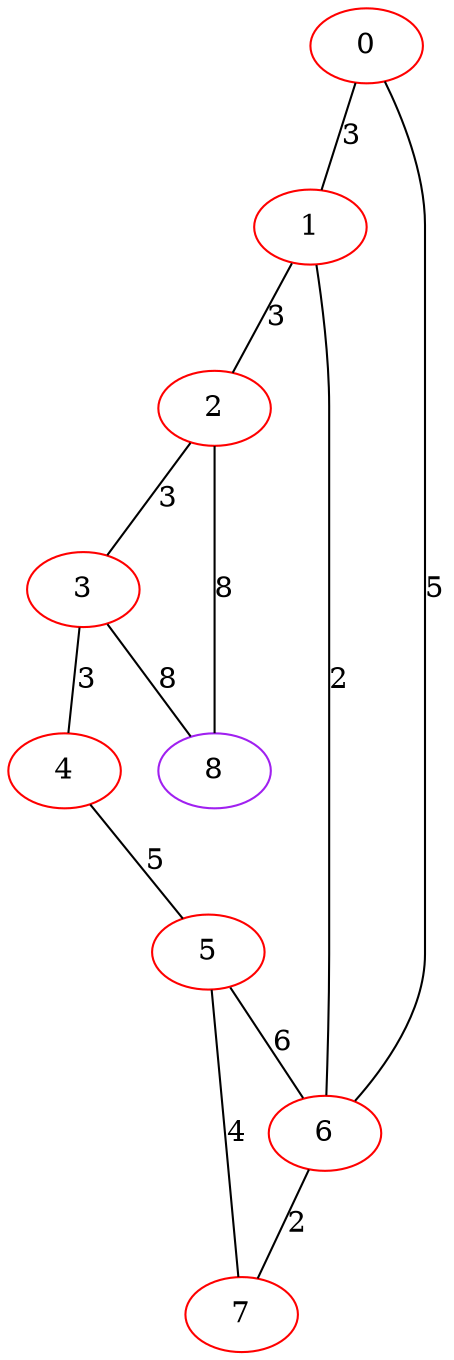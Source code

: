 graph "" {
0 [color=red, weight=1];
1 [color=red, weight=1];
2 [color=red, weight=1];
3 [color=red, weight=1];
4 [color=red, weight=1];
5 [color=red, weight=1];
6 [color=red, weight=1];
7 [color=red, weight=1];
8 [color=purple, weight=4];
0 -- 1  [key=0, label=3];
0 -- 6  [key=0, label=5];
1 -- 2  [key=0, label=3];
1 -- 6  [key=0, label=2];
2 -- 8  [key=0, label=8];
2 -- 3  [key=0, label=3];
3 -- 8  [key=0, label=8];
3 -- 4  [key=0, label=3];
4 -- 5  [key=0, label=5];
5 -- 6  [key=0, label=6];
5 -- 7  [key=0, label=4];
6 -- 7  [key=0, label=2];
}
